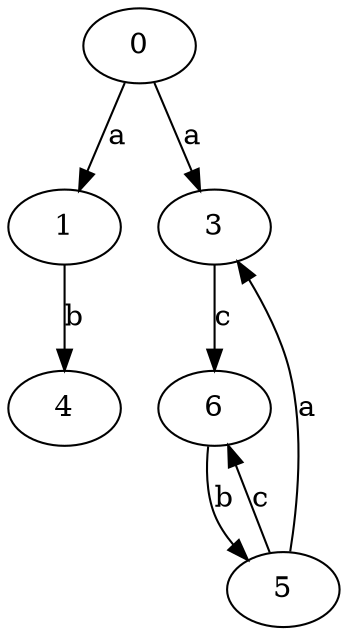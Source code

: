 strict digraph  {
1;
3;
4;
5;
0;
6;
1 -> 4  [label=b];
3 -> 6  [label=c];
5 -> 3  [label=a];
5 -> 6  [label=c];
0 -> 1  [label=a];
0 -> 3  [label=a];
6 -> 5  [label=b];
}
